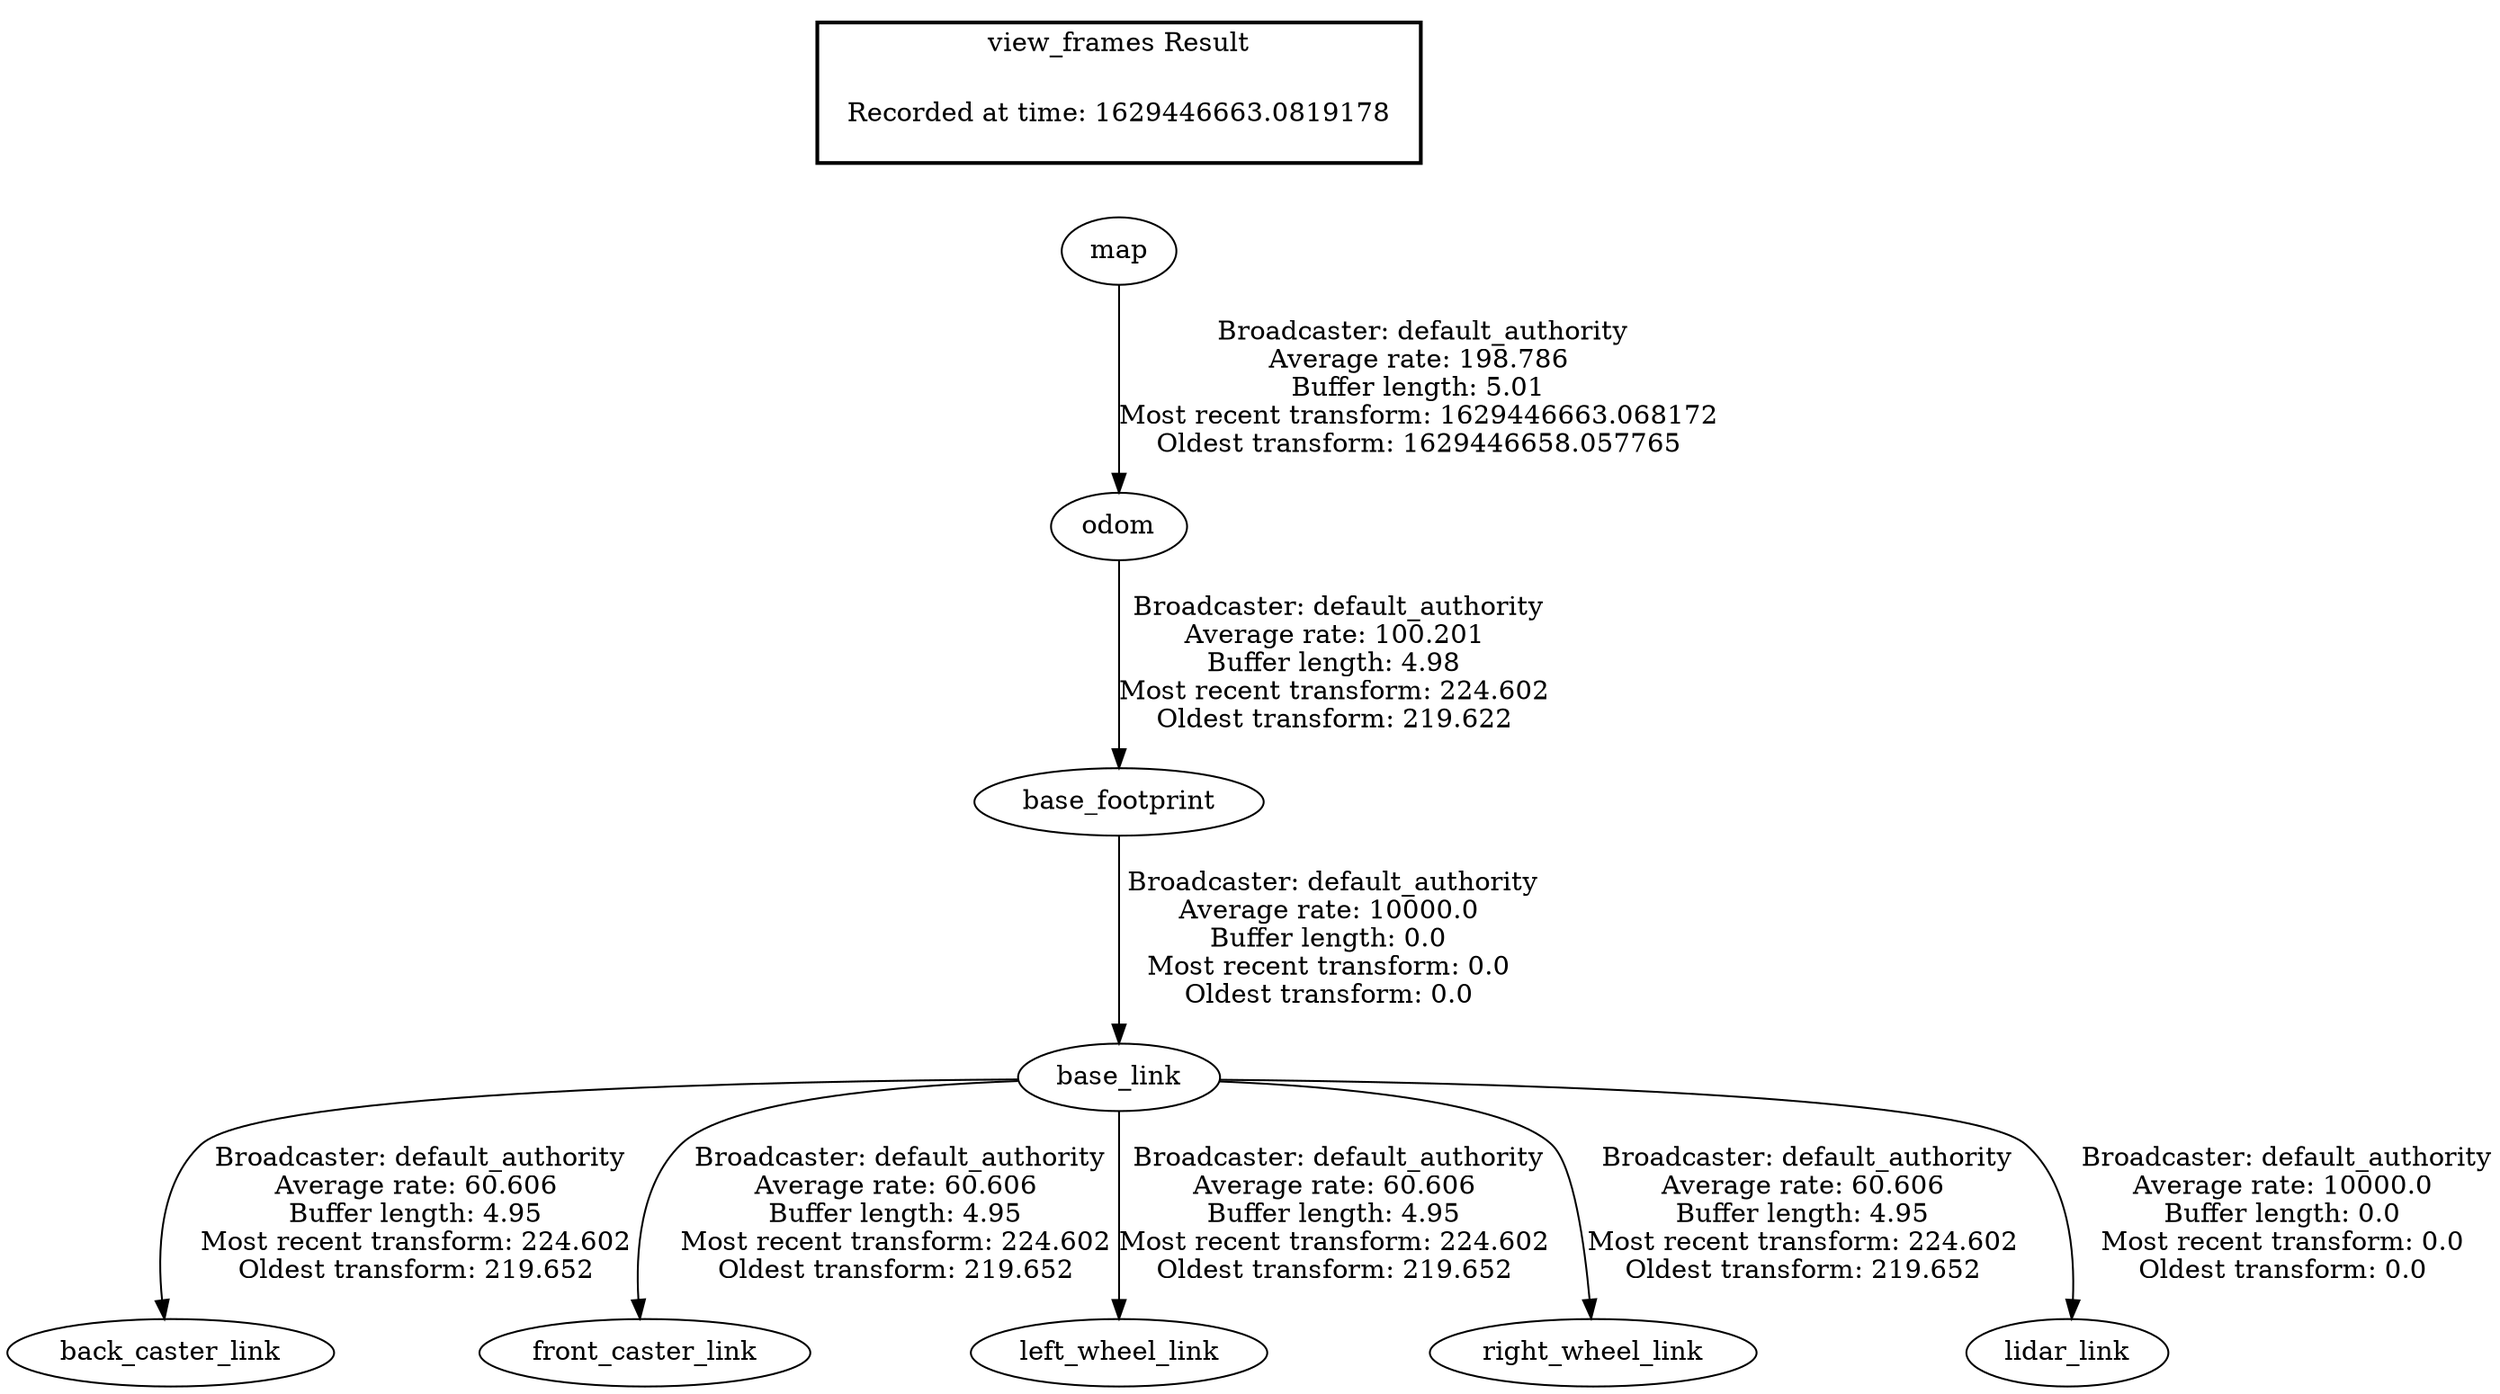 digraph G {
"odom" -> "base_footprint"[label=" Broadcaster: default_authority\nAverage rate: 100.201\nBuffer length: 4.98\nMost recent transform: 224.602\nOldest transform: 219.622\n"];
"map" -> "odom"[label=" Broadcaster: default_authority\nAverage rate: 198.786\nBuffer length: 5.01\nMost recent transform: 1629446663.068172\nOldest transform: 1629446658.057765\n"];
"base_link" -> "back_caster_link"[label=" Broadcaster: default_authority\nAverage rate: 60.606\nBuffer length: 4.95\nMost recent transform: 224.602\nOldest transform: 219.652\n"];
"base_footprint" -> "base_link"[label=" Broadcaster: default_authority\nAverage rate: 10000.0\nBuffer length: 0.0\nMost recent transform: 0.0\nOldest transform: 0.0\n"];
"base_link" -> "front_caster_link"[label=" Broadcaster: default_authority\nAverage rate: 60.606\nBuffer length: 4.95\nMost recent transform: 224.602\nOldest transform: 219.652\n"];
"base_link" -> "left_wheel_link"[label=" Broadcaster: default_authority\nAverage rate: 60.606\nBuffer length: 4.95\nMost recent transform: 224.602\nOldest transform: 219.652\n"];
"base_link" -> "right_wheel_link"[label=" Broadcaster: default_authority\nAverage rate: 60.606\nBuffer length: 4.95\nMost recent transform: 224.602\nOldest transform: 219.652\n"];
"base_link" -> "lidar_link"[label=" Broadcaster: default_authority\nAverage rate: 10000.0\nBuffer length: 0.0\nMost recent transform: 0.0\nOldest transform: 0.0\n"];
edge [style=invis];
 subgraph cluster_legend { style=bold; color=black; label ="view_frames Result";
"Recorded at time: 1629446663.0819178"[ shape=plaintext ] ;
}->"map";
}
